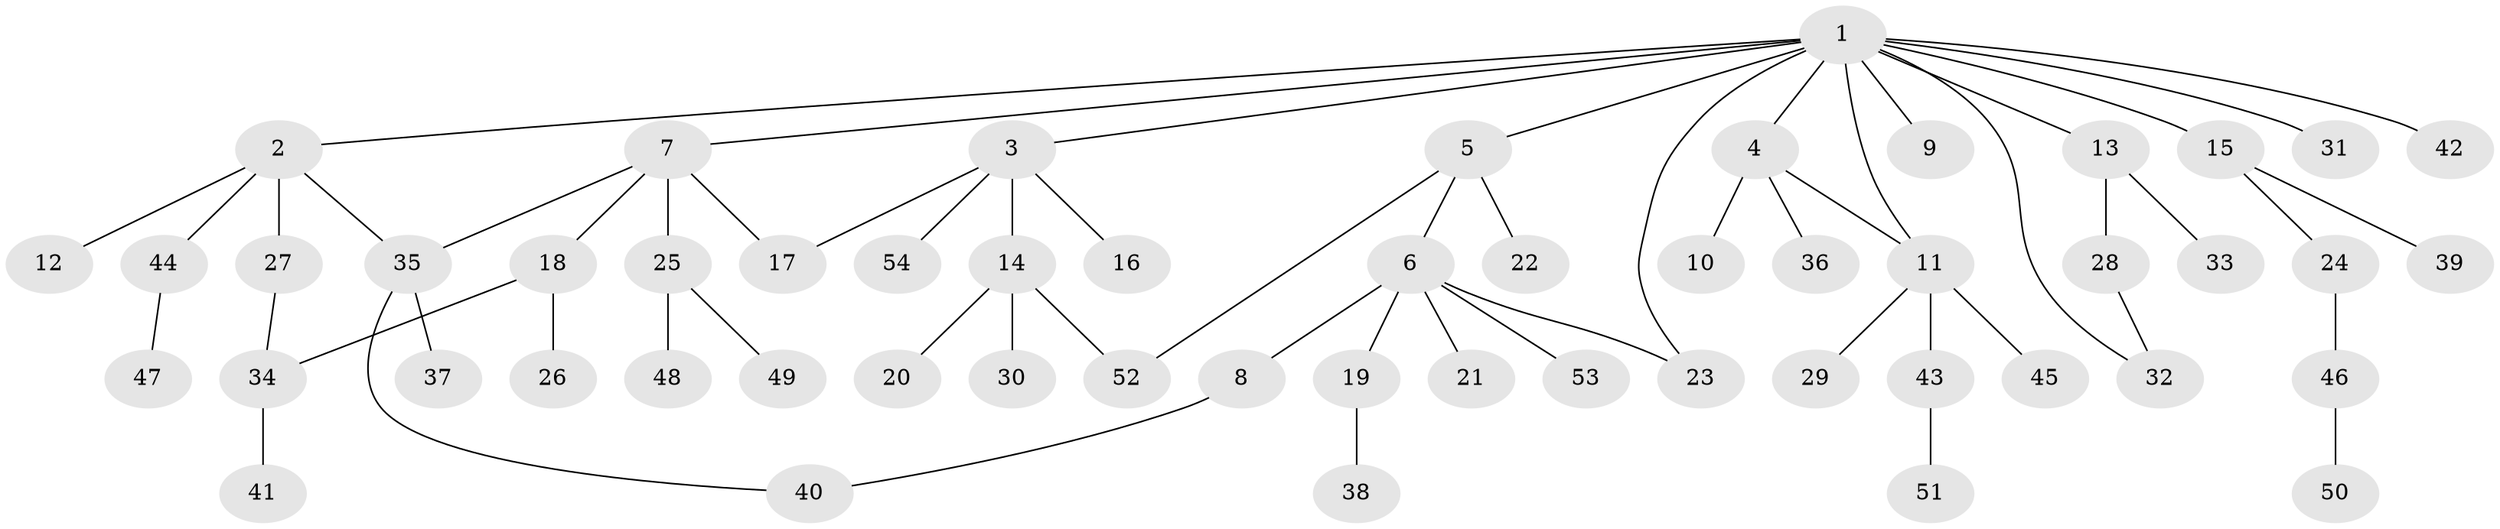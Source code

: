 // Generated by graph-tools (version 1.1) at 2025/35/03/09/25 02:35:28]
// undirected, 54 vertices, 61 edges
graph export_dot {
graph [start="1"]
  node [color=gray90,style=filled];
  1;
  2;
  3;
  4;
  5;
  6;
  7;
  8;
  9;
  10;
  11;
  12;
  13;
  14;
  15;
  16;
  17;
  18;
  19;
  20;
  21;
  22;
  23;
  24;
  25;
  26;
  27;
  28;
  29;
  30;
  31;
  32;
  33;
  34;
  35;
  36;
  37;
  38;
  39;
  40;
  41;
  42;
  43;
  44;
  45;
  46;
  47;
  48;
  49;
  50;
  51;
  52;
  53;
  54;
  1 -- 2;
  1 -- 3;
  1 -- 4;
  1 -- 5;
  1 -- 7;
  1 -- 9;
  1 -- 11;
  1 -- 13;
  1 -- 15;
  1 -- 23;
  1 -- 31;
  1 -- 32;
  1 -- 42;
  2 -- 12;
  2 -- 27;
  2 -- 35;
  2 -- 44;
  3 -- 14;
  3 -- 16;
  3 -- 17;
  3 -- 54;
  4 -- 10;
  4 -- 11;
  4 -- 36;
  5 -- 6;
  5 -- 22;
  5 -- 52;
  6 -- 8;
  6 -- 19;
  6 -- 21;
  6 -- 23;
  6 -- 53;
  7 -- 17;
  7 -- 18;
  7 -- 25;
  7 -- 35;
  8 -- 40;
  11 -- 29;
  11 -- 43;
  11 -- 45;
  13 -- 28;
  13 -- 33;
  14 -- 20;
  14 -- 30;
  14 -- 52;
  15 -- 24;
  15 -- 39;
  18 -- 26;
  18 -- 34;
  19 -- 38;
  24 -- 46;
  25 -- 48;
  25 -- 49;
  27 -- 34;
  28 -- 32;
  34 -- 41;
  35 -- 37;
  35 -- 40;
  43 -- 51;
  44 -- 47;
  46 -- 50;
}

